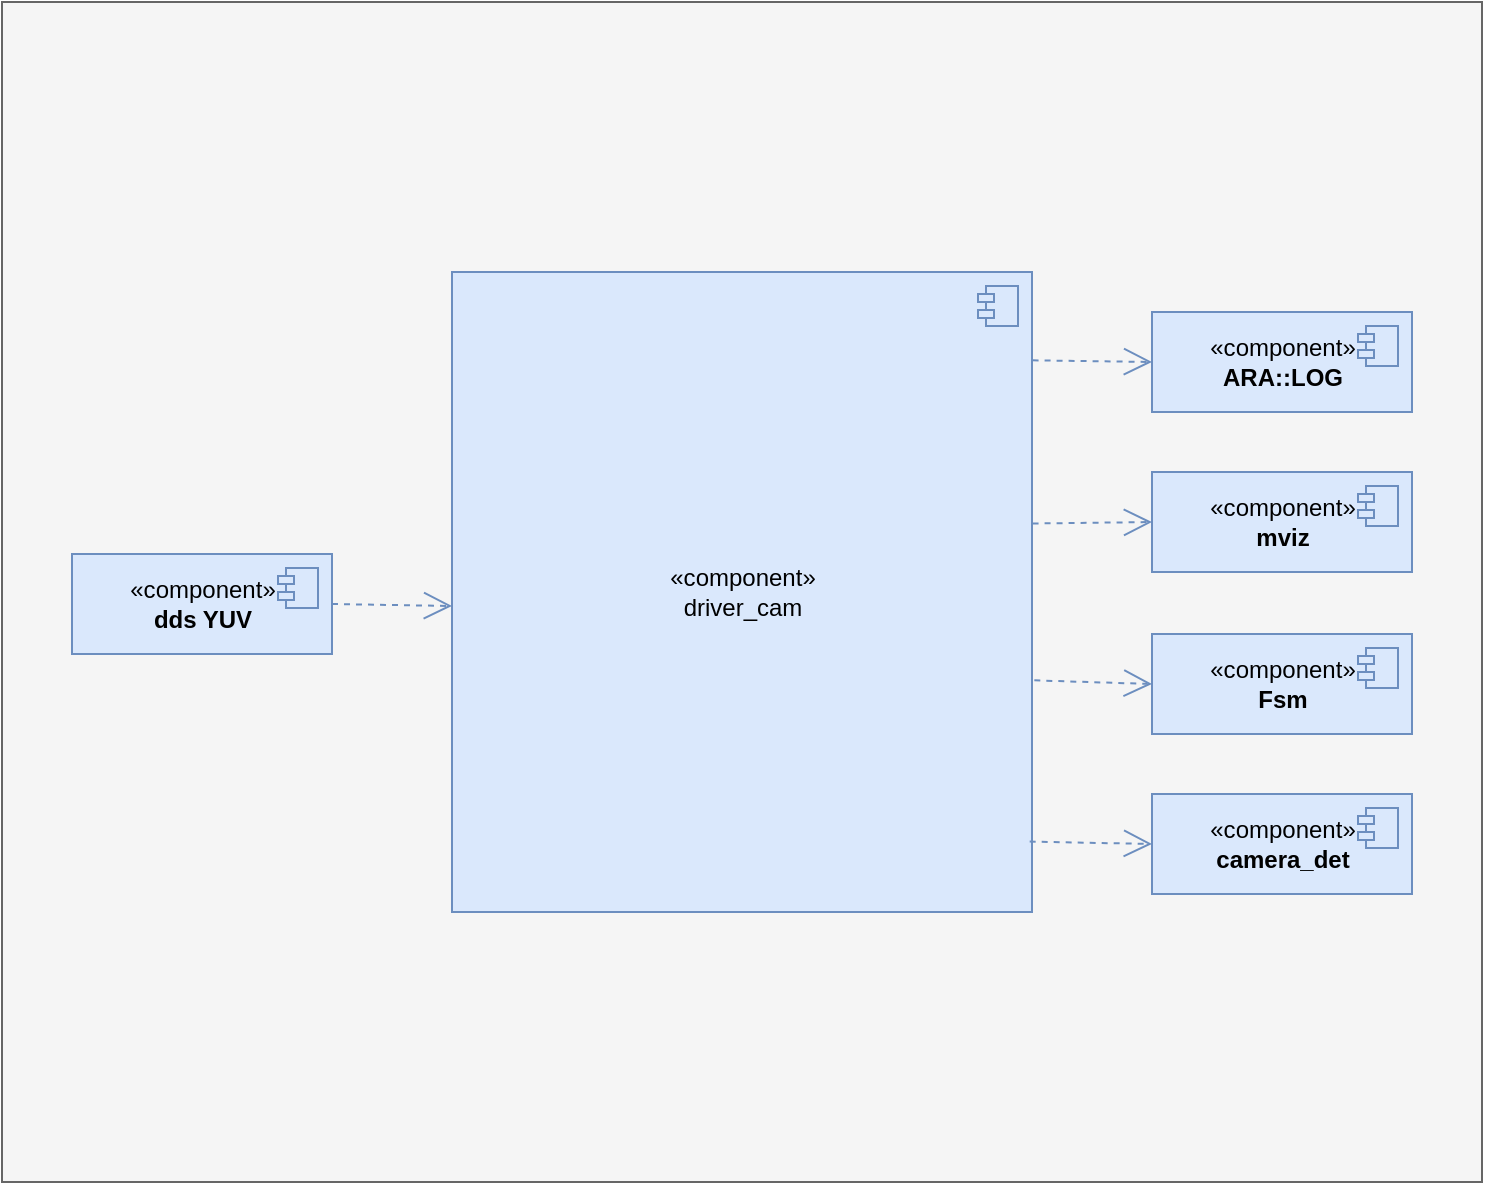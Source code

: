 <mxfile version="24.7.6">
  <diagram name="Page-1" id="Z7EPKMlkxSsEgwjOf_PW">
    <mxGraphModel dx="1050" dy="565" grid="1" gridSize="10" guides="1" tooltips="1" connect="1" arrows="1" fold="1" page="1" pageScale="1" pageWidth="827" pageHeight="1169" math="0" shadow="0">
      <root>
        <mxCell id="0" />
        <mxCell id="1" parent="0" />
        <mxCell id="JmLCsJZkAcASIvs0anbr-1" value="" style="html=1;fillColor=#f5f5f5;fontColor=#333333;strokeColor=#666666;" vertex="1" parent="1">
          <mxGeometry x="25" y="34" width="740" height="590" as="geometry" />
        </mxCell>
        <mxCell id="JmLCsJZkAcASIvs0anbr-2" value="«c&lt;span&gt;omponent&lt;/span&gt;»&lt;br&gt;&lt;span&gt;driver_cam&lt;/span&gt;" style="html=1;dropTarget=0;fontStyle=0;fillColor=#dae8fc;strokeColor=#6c8ebf;" vertex="1" parent="1">
          <mxGeometry x="250" y="169" width="290" height="320" as="geometry" />
        </mxCell>
        <mxCell id="JmLCsJZkAcASIvs0anbr-3" value="" style="shape=module;jettyWidth=8;jettyHeight=4;fillColor=#dae8fc;strokeColor=#6c8ebf;" vertex="1" parent="JmLCsJZkAcASIvs0anbr-2">
          <mxGeometry x="1" width="20" height="20" relative="1" as="geometry">
            <mxPoint x="-27" y="7" as="offset" />
          </mxGeometry>
        </mxCell>
        <mxCell id="JmLCsJZkAcASIvs0anbr-4" value="«c&lt;span&gt;omponent&lt;/span&gt;»&lt;br&gt;&lt;b&gt;ARA::LOG&lt;/b&gt;" style="html=1;dropTarget=0;fontStyle=0;fillColor=#dae8fc;strokeColor=#6c8ebf;align=center;" vertex="1" parent="1">
          <mxGeometry x="600" y="189" width="130" height="50" as="geometry" />
        </mxCell>
        <mxCell id="JmLCsJZkAcASIvs0anbr-5" value="" style="shape=module;jettyWidth=8;jettyHeight=4;fillColor=#dae8fc;strokeColor=#6c8ebf;" vertex="1" parent="JmLCsJZkAcASIvs0anbr-4">
          <mxGeometry x="1" width="20" height="20" relative="1" as="geometry">
            <mxPoint x="-27" y="7" as="offset" />
          </mxGeometry>
        </mxCell>
        <mxCell id="JmLCsJZkAcASIvs0anbr-9" value="" style="endArrow=open;endSize=12;dashed=1;html=1;rounded=0;entryX=0;entryY=0.5;entryDx=0;entryDy=0;exitX=1.001;exitY=0.138;exitDx=0;exitDy=0;fillColor=#dae8fc;strokeColor=#6c8ebf;exitPerimeter=0;" edge="1" parent="1" source="JmLCsJZkAcASIvs0anbr-2" target="JmLCsJZkAcASIvs0anbr-4">
          <mxGeometry width="160" relative="1" as="geometry">
            <mxPoint x="476.16" y="194.68" as="sourcePoint" />
            <mxPoint x="475" y="140" as="targetPoint" />
          </mxGeometry>
        </mxCell>
        <mxCell id="JmLCsJZkAcASIvs0anbr-16" value="«c&lt;span&gt;omponent&lt;/span&gt;»&lt;br&gt;&lt;b&gt;dds YUV&lt;/b&gt;" style="html=1;dropTarget=0;fontStyle=0;fillColor=#dae8fc;strokeColor=#6c8ebf;align=center;" vertex="1" parent="1">
          <mxGeometry x="60" y="310" width="130" height="50" as="geometry" />
        </mxCell>
        <mxCell id="JmLCsJZkAcASIvs0anbr-17" value="" style="shape=module;jettyWidth=8;jettyHeight=4;fillColor=#dae8fc;strokeColor=#6c8ebf;" vertex="1" parent="JmLCsJZkAcASIvs0anbr-16">
          <mxGeometry x="1" width="20" height="20" relative="1" as="geometry">
            <mxPoint x="-27" y="7" as="offset" />
          </mxGeometry>
        </mxCell>
        <mxCell id="JmLCsJZkAcASIvs0anbr-18" value="«c&lt;span&gt;omponent&lt;/span&gt;»&lt;br&gt;&lt;b&gt;Fsm&lt;/b&gt;" style="html=1;dropTarget=0;fontStyle=0;fillColor=#dae8fc;strokeColor=#6c8ebf;align=center;" vertex="1" parent="1">
          <mxGeometry x="600" y="350" width="130" height="50" as="geometry" />
        </mxCell>
        <mxCell id="JmLCsJZkAcASIvs0anbr-19" value="" style="shape=module;jettyWidth=8;jettyHeight=4;fillColor=#dae8fc;strokeColor=#6c8ebf;" vertex="1" parent="JmLCsJZkAcASIvs0anbr-18">
          <mxGeometry x="1" width="20" height="20" relative="1" as="geometry">
            <mxPoint x="-27" y="7" as="offset" />
          </mxGeometry>
        </mxCell>
        <mxCell id="JmLCsJZkAcASIvs0anbr-20" value="«c&lt;span&gt;omponent&lt;/span&gt;»&lt;br&gt;&lt;b&gt;camera_det&lt;/b&gt;" style="html=1;dropTarget=0;fontStyle=0;fillColor=#dae8fc;strokeColor=#6c8ebf;align=center;" vertex="1" parent="1">
          <mxGeometry x="600" y="430" width="130" height="50" as="geometry" />
        </mxCell>
        <mxCell id="JmLCsJZkAcASIvs0anbr-21" value="" style="shape=module;jettyWidth=8;jettyHeight=4;fillColor=#dae8fc;strokeColor=#6c8ebf;" vertex="1" parent="JmLCsJZkAcASIvs0anbr-20">
          <mxGeometry x="1" width="20" height="20" relative="1" as="geometry">
            <mxPoint x="-27" y="7" as="offset" />
          </mxGeometry>
        </mxCell>
        <mxCell id="JmLCsJZkAcASIvs0anbr-25" value="" style="endArrow=open;endSize=12;dashed=1;html=1;rounded=0;exitX=1;exitY=0.5;exitDx=0;exitDy=0;fillColor=#dae8fc;strokeColor=#6c8ebf;entryX=0;entryY=0.75;entryDx=0;entryDy=0;" edge="1" parent="1" source="JmLCsJZkAcASIvs0anbr-16">
          <mxGeometry width="160" relative="1" as="geometry">
            <mxPoint x="200" y="261" as="sourcePoint" />
            <mxPoint x="250" y="336" as="targetPoint" />
          </mxGeometry>
        </mxCell>
        <mxCell id="JmLCsJZkAcASIvs0anbr-27" value="" style="endArrow=open;endSize=12;dashed=1;html=1;rounded=0;exitX=1.004;exitY=0.638;exitDx=0;exitDy=0;fillColor=#dae8fc;strokeColor=#6c8ebf;entryX=0;entryY=0.5;entryDx=0;entryDy=0;exitPerimeter=0;" edge="1" parent="1" target="JmLCsJZkAcASIvs0anbr-18" source="JmLCsJZkAcASIvs0anbr-2">
          <mxGeometry width="160" relative="1" as="geometry">
            <mxPoint x="539.71" y="206.32" as="sourcePoint" />
            <mxPoint x="259.13" y="216.32" as="targetPoint" />
          </mxGeometry>
        </mxCell>
        <mxCell id="JmLCsJZkAcASIvs0anbr-28" value="" style="endArrow=open;endSize=12;dashed=1;html=1;rounded=0;entryX=0;entryY=0.5;entryDx=0;entryDy=0;fillColor=#dae8fc;strokeColor=#6c8ebf;exitX=0.996;exitY=0.89;exitDx=0;exitDy=0;exitPerimeter=0;" edge="1" parent="1" source="JmLCsJZkAcASIvs0anbr-2" target="JmLCsJZkAcASIvs0anbr-20">
          <mxGeometry width="160" relative="1" as="geometry">
            <mxPoint x="600" y="307" as="sourcePoint" />
            <mxPoint x="540.29" y="390" as="targetPoint" />
          </mxGeometry>
        </mxCell>
        <mxCell id="JmLCsJZkAcASIvs0anbr-50" value="«c&lt;span&gt;omponent&lt;/span&gt;»&lt;br&gt;&lt;b&gt;mviz&lt;/b&gt;" style="html=1;dropTarget=0;fontStyle=0;fillColor=#dae8fc;strokeColor=#6c8ebf;align=center;" vertex="1" parent="1">
          <mxGeometry x="600" y="269" width="130" height="50" as="geometry" />
        </mxCell>
        <mxCell id="JmLCsJZkAcASIvs0anbr-51" value="" style="shape=module;jettyWidth=8;jettyHeight=4;fillColor=#dae8fc;strokeColor=#6c8ebf;" vertex="1" parent="JmLCsJZkAcASIvs0anbr-50">
          <mxGeometry x="1" width="20" height="20" relative="1" as="geometry">
            <mxPoint x="-27" y="7" as="offset" />
          </mxGeometry>
        </mxCell>
        <mxCell id="JmLCsJZkAcASIvs0anbr-52" value="" style="endArrow=open;endSize=12;dashed=1;html=1;rounded=0;entryX=0;entryY=0.5;entryDx=0;entryDy=0;exitX=1.001;exitY=0.393;exitDx=0;exitDy=0;fillColor=#dae8fc;strokeColor=#6c8ebf;exitPerimeter=0;" edge="1" parent="1" source="JmLCsJZkAcASIvs0anbr-2" target="JmLCsJZkAcASIvs0anbr-50">
          <mxGeometry width="160" relative="1" as="geometry">
            <mxPoint x="550" y="179" as="sourcePoint" />
            <mxPoint x="550" y="140" as="targetPoint" />
          </mxGeometry>
        </mxCell>
      </root>
    </mxGraphModel>
  </diagram>
</mxfile>

